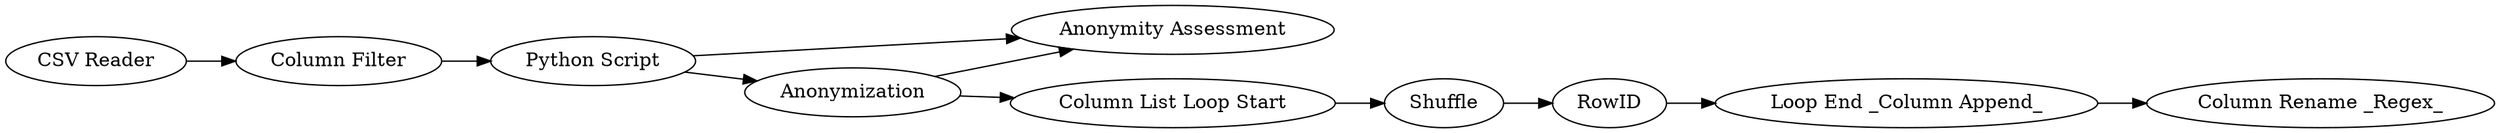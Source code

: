 digraph {
	9 -> 8
	4 -> 5
	8 -> 10
	3 -> 4
	3 -> 5
	1 -> 2
	2 -> 3
	6 -> 7
	4 -> 6
	7 -> 9
	5 [label="Anonymity Assessment"]
	1 [label="CSV Reader"]
	7 [label=Shuffle]
	9 [label=RowID]
	4 [label=Anonymization]
	6 [label="Column List Loop Start"]
	8 [label="Loop End _Column Append_"]
	3 [label="Python Script"]
	2 [label="Column Filter"]
	10 [label="Column Rename _Regex_"]
	rankdir=LR
}
